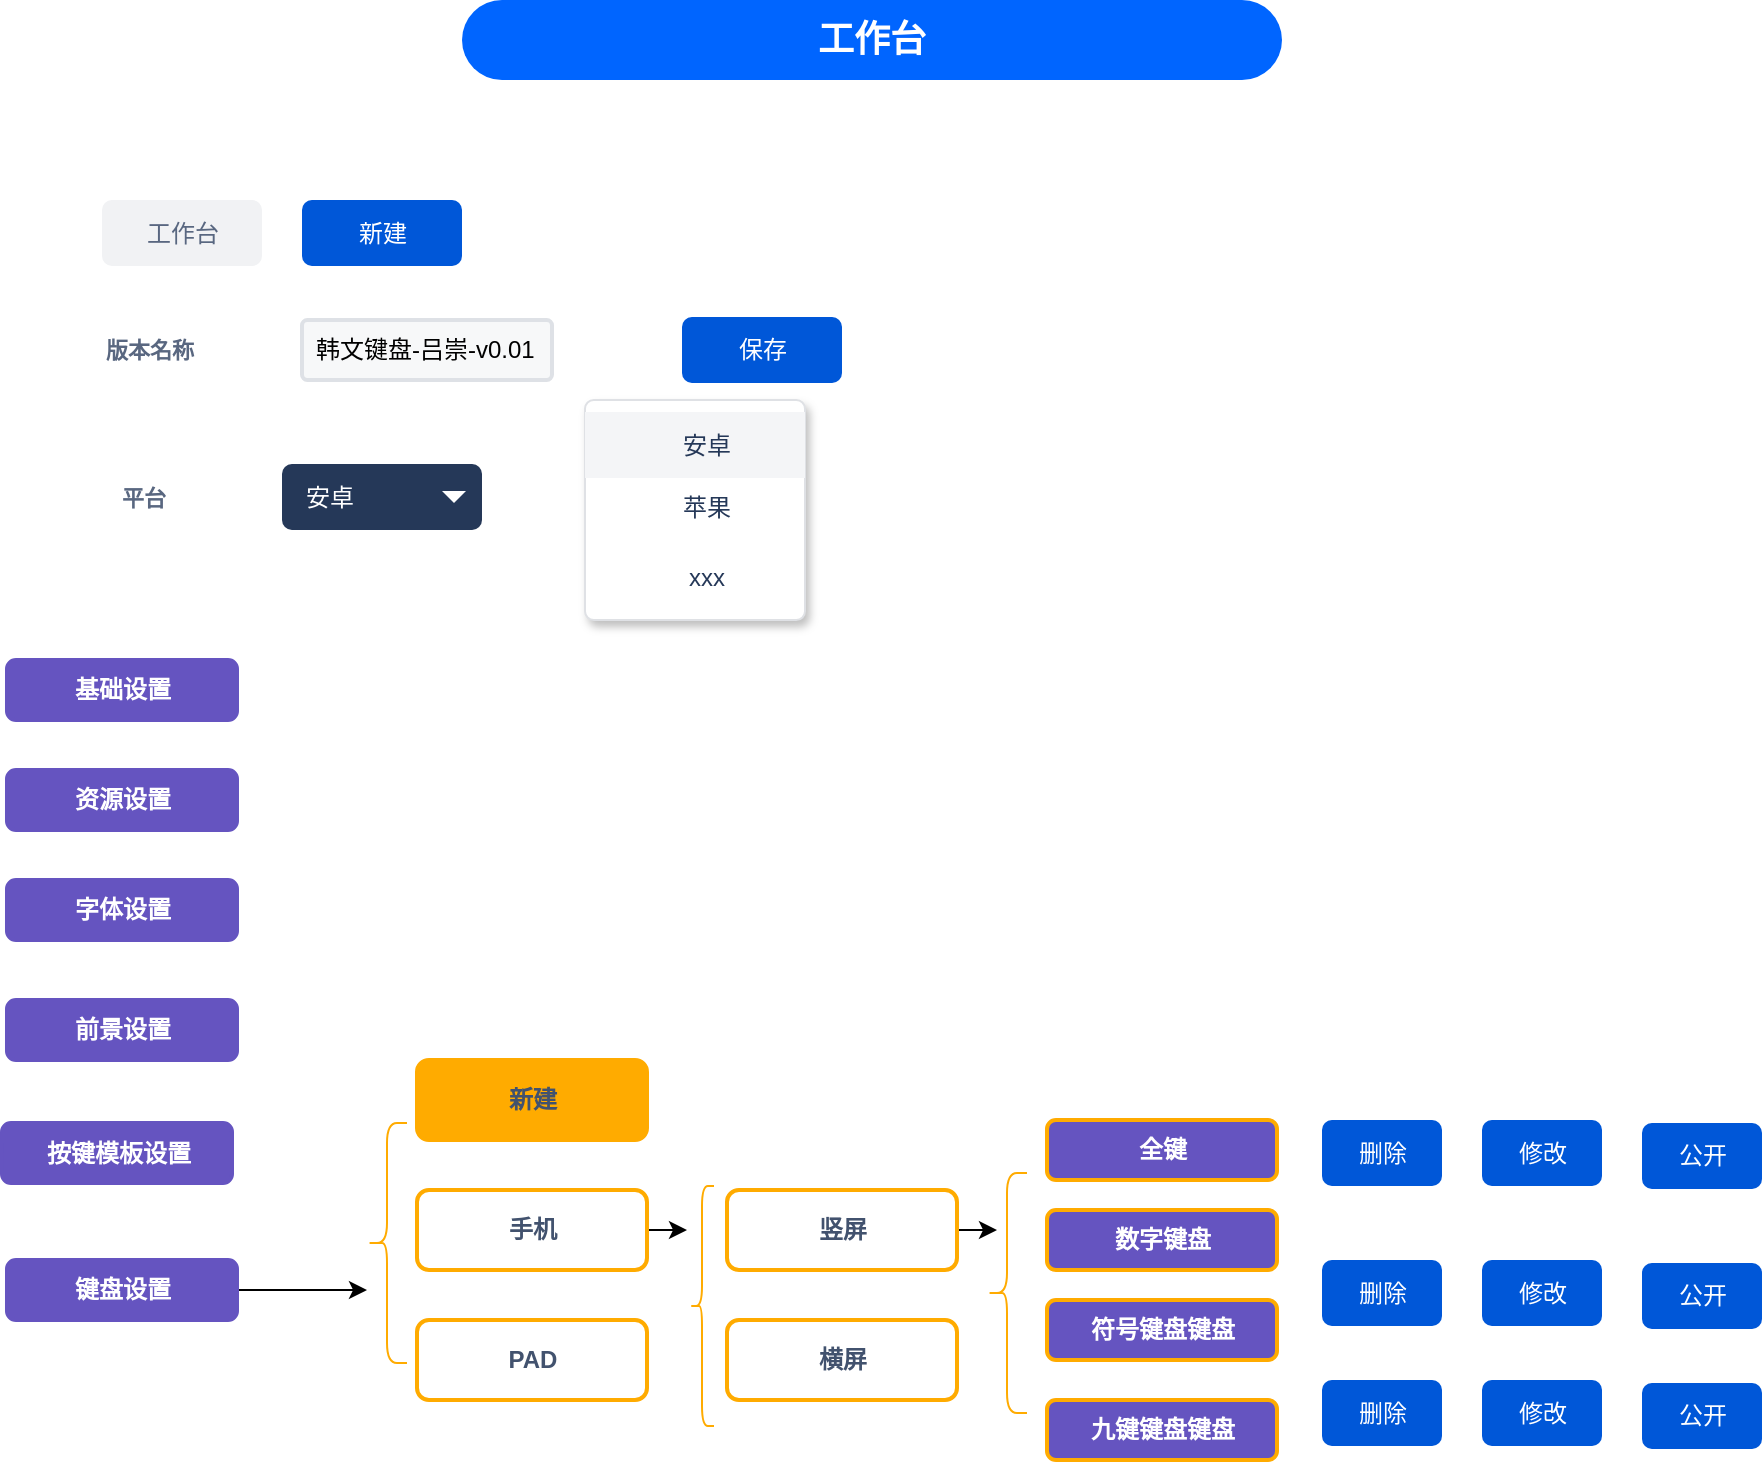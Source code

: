 <mxfile version="12.3.5" type="github" pages="1">
  <diagram id="4SOQRiWlkUt7vbGKZp-k" name="第 1 页">
    <mxGraphModel dx="1038" dy="572" grid="1" gridSize="10" guides="1" tooltips="1" connect="1" arrows="1" fold="1" page="1" pageScale="1" pageWidth="2339" pageHeight="3300" math="0" shadow="0">
      <root>
        <mxCell id="0"/>
        <mxCell id="1" parent="0"/>
        <mxCell id="qqPKt2ZozTsFfwZ2fv8y-1" value="工作台" style="rounded=1;fillColor=#0065FF;strokeColor=none;html=1;fontColor=#ffffff;align=center;verticalAlign=middle;whiteSpace=wrap;fontSize=18;fontStyle=1;arcSize=50" vertex="1" parent="1">
          <mxGeometry x="260" y="40" width="410" height="40" as="geometry"/>
        </mxCell>
        <mxCell id="qqPKt2ZozTsFfwZ2fv8y-2" value="新建" style="rounded=1;fillColor=#0057D8;align=center;strokeColor=none;html=1;fontColor=#ffffff;fontSize=12" vertex="1" parent="1">
          <mxGeometry x="180" y="140" width="80" height="33" as="geometry"/>
        </mxCell>
        <mxCell id="qqPKt2ZozTsFfwZ2fv8y-3" value="韩文键盘-吕崇-v0.01" style="rounded=1;arcSize=9;fillColor=#F7F8F9;align=left;spacingLeft=5;strokeColor=#DEE1E6;html=1;strokeWidth=2;fontSize=12" vertex="1" parent="1">
          <mxGeometry x="180" y="200" width="125" height="30" as="geometry"/>
        </mxCell>
        <mxCell id="qqPKt2ZozTsFfwZ2fv8y-4" value="版本名称" style="fillColor=none;strokeColor=none;html=1;fontSize=11;fontStyle=0;align=left;fontColor=#596780;fontStyle=1;fontSize=11" vertex="1" parent="1">
          <mxGeometry x="80" y="205" width="60" height="20" as="geometry"/>
        </mxCell>
        <mxCell id="qqPKt2ZozTsFfwZ2fv8y-7" value="保存" style="rounded=1;fillColor=#0057D8;align=center;strokeColor=none;html=1;fontColor=#ffffff;fontSize=12" vertex="1" parent="1">
          <mxGeometry x="370" y="198.5" width="80" height="33" as="geometry"/>
        </mxCell>
        <mxCell id="qqPKt2ZozTsFfwZ2fv8y-8" value="工作台" style="rounded=1;align=center;fillColor=#F1F2F4;strokeColor=none;html=1;fontColor=#596780;fontSize=12" vertex="1" parent="1">
          <mxGeometry x="80" y="140" width="80" height="33" as="geometry"/>
        </mxCell>
        <mxCell id="qqPKt2ZozTsFfwZ2fv8y-9" value="资源设置" style="dashed=0;html=1;rounded=1;fillColor=#6554C0;strokeColor=#6554C0;fontSize=12;align=center;fontStyle=1;strokeWidth=2;fontColor=#ffffff" vertex="1" parent="1">
          <mxGeometry x="32.5" y="425" width="115" height="30" as="geometry"/>
        </mxCell>
        <mxCell id="qqPKt2ZozTsFfwZ2fv8y-10" value="前景设置" style="dashed=0;html=1;rounded=1;fillColor=#6554C0;strokeColor=#6554C0;fontSize=12;align=center;fontStyle=1;strokeWidth=2;fontColor=#ffffff" vertex="1" parent="1">
          <mxGeometry x="32.5" y="540" width="115" height="30" as="geometry"/>
        </mxCell>
        <mxCell id="qqPKt2ZozTsFfwZ2fv8y-11" value="字体设置" style="dashed=0;html=1;rounded=1;fillColor=#6554C0;strokeColor=#6554C0;fontSize=12;align=center;fontStyle=1;strokeWidth=2;fontColor=#ffffff" vertex="1" parent="1">
          <mxGeometry x="32.5" y="480" width="115" height="30" as="geometry"/>
        </mxCell>
        <mxCell id="qqPKt2ZozTsFfwZ2fv8y-12" value="基础设置" style="dashed=0;html=1;rounded=1;fillColor=#6554C0;strokeColor=#6554C0;fontSize=12;align=center;fontStyle=1;strokeWidth=2;fontColor=#ffffff" vertex="1" parent="1">
          <mxGeometry x="32.5" y="370" width="115" height="30" as="geometry"/>
        </mxCell>
        <mxCell id="qqPKt2ZozTsFfwZ2fv8y-20" style="edgeStyle=orthogonalEdgeStyle;rounded=0;orthogonalLoop=1;jettySize=auto;html=1;" edge="1" parent="1" source="qqPKt2ZozTsFfwZ2fv8y-13">
          <mxGeometry relative="1" as="geometry">
            <mxPoint x="212.5" y="685" as="targetPoint"/>
          </mxGeometry>
        </mxCell>
        <mxCell id="qqPKt2ZozTsFfwZ2fv8y-13" value="键盘设置" style="dashed=0;html=1;rounded=1;fillColor=#6554C0;strokeColor=#6554C0;fontSize=12;align=center;fontStyle=1;strokeWidth=2;fontColor=#ffffff" vertex="1" parent="1">
          <mxGeometry x="32.5" y="670" width="115" height="30" as="geometry"/>
        </mxCell>
        <mxCell id="qqPKt2ZozTsFfwZ2fv8y-22" style="edgeStyle=orthogonalEdgeStyle;rounded=0;orthogonalLoop=1;jettySize=auto;html=1;" edge="1" parent="1" source="qqPKt2ZozTsFfwZ2fv8y-14">
          <mxGeometry relative="1" as="geometry">
            <mxPoint x="527.5" y="655" as="targetPoint"/>
          </mxGeometry>
        </mxCell>
        <mxCell id="qqPKt2ZozTsFfwZ2fv8y-14" value="竖屏" style="dashed=0;html=1;rounded=1;strokeColor=#FFAB00;fontSize=12;align=center;fontStyle=1;strokeWidth=2;fontColor=#42526E" vertex="1" parent="1">
          <mxGeometry x="392.5" y="635" width="115" height="40" as="geometry"/>
        </mxCell>
        <mxCell id="qqPKt2ZozTsFfwZ2fv8y-15" value="横屏" style="dashed=0;html=1;rounded=1;strokeColor=#FFAB00;fontSize=12;align=center;fontStyle=1;strokeWidth=2;fontColor=#42526E" vertex="1" parent="1">
          <mxGeometry x="392.5" y="700" width="115" height="40" as="geometry"/>
        </mxCell>
        <mxCell id="qqPKt2ZozTsFfwZ2fv8y-16" value="全键" style="dashed=0;html=1;rounded=1;fillColor=#6554C0;strokeColor=#FFAB00;fontSize=12;align=center;fontStyle=1;strokeWidth=2;fontColor=#ffffff" vertex="1" parent="1">
          <mxGeometry x="552.5" y="600" width="115" height="30" as="geometry"/>
        </mxCell>
        <mxCell id="qqPKt2ZozTsFfwZ2fv8y-17" value="数字键盘" style="dashed=0;html=1;rounded=1;fillColor=#6554C0;strokeColor=#FFAB00;fontSize=12;align=center;fontStyle=1;strokeWidth=2;fontColor=#ffffff" vertex="1" parent="1">
          <mxGeometry x="552.5" y="645" width="115" height="30" as="geometry"/>
        </mxCell>
        <mxCell id="qqPKt2ZozTsFfwZ2fv8y-18" value="符号键盘键盘" style="dashed=0;html=1;rounded=1;fillColor=#6554C0;strokeColor=#FFAB00;fontSize=12;align=center;fontStyle=1;strokeWidth=2;fontColor=#ffffff" vertex="1" parent="1">
          <mxGeometry x="552.5" y="690" width="115" height="30" as="geometry"/>
        </mxCell>
        <mxCell id="qqPKt2ZozTsFfwZ2fv8y-19" value="九键键盘键盘" style="dashed=0;html=1;rounded=1;fillColor=#6554C0;strokeColor=#FFAB00;fontSize=12;align=center;fontStyle=1;strokeWidth=2;fontColor=#ffffff" vertex="1" parent="1">
          <mxGeometry x="552.5" y="740" width="115" height="30" as="geometry"/>
        </mxCell>
        <mxCell id="qqPKt2ZozTsFfwZ2fv8y-33" value="安卓" style="rounded=1;fillColor=#253858;strokeColor=none;html=1;fontColor=#ffffff;align=left;fontSize=12;spacingLeft=10" vertex="1" parent="1">
          <mxGeometry x="170" y="272" width="100" height="33" as="geometry"/>
        </mxCell>
        <mxCell id="qqPKt2ZozTsFfwZ2fv8y-34" value="" style="shape=triangle;direction=south;fillColor=#ffffff;strokeColor=none;html=1" vertex="1" parent="qqPKt2ZozTsFfwZ2fv8y-33">
          <mxGeometry x="1" y="0.5" width="12" height="6" relative="1" as="geometry">
            <mxPoint x="-20" y="-3" as="offset"/>
          </mxGeometry>
        </mxCell>
        <mxCell id="qqPKt2ZozTsFfwZ2fv8y-35" value="" style="rounded=1;fillColor=#ffffff;strokeColor=#DFE1E5;shadow=1;html=1;arcSize=4;align=center;" vertex="1" parent="1">
          <mxGeometry x="321.5" y="240" width="110" height="110" as="geometry"/>
        </mxCell>
        <mxCell id="qqPKt2ZozTsFfwZ2fv8y-36" value="安卓" style="rounded=0;fillColor=#F4F5F7;strokeColor=none;shadow=0;html=1;align=center;fontSize=12;spacingLeft=10;fontColor=#253858;resizeWidth=1" vertex="1" parent="qqPKt2ZozTsFfwZ2fv8y-35">
          <mxGeometry width="110" height="33" relative="1" as="geometry">
            <mxPoint y="6" as="offset"/>
          </mxGeometry>
        </mxCell>
        <mxCell id="qqPKt2ZozTsFfwZ2fv8y-37" value="苹果" style="rounded=0;fillColor=none;strokeColor=none;shadow=0;html=1;align=center;fontSize=12;spacingLeft=10;fontColor=#253858;resizeWidth=1" vertex="1" parent="qqPKt2ZozTsFfwZ2fv8y-35">
          <mxGeometry width="110" height="30" relative="1" as="geometry">
            <mxPoint y="39" as="offset"/>
          </mxGeometry>
        </mxCell>
        <mxCell id="qqPKt2ZozTsFfwZ2fv8y-38" value="xxx" style="rounded=0;fillColor=none;strokeColor=none;shadow=0;html=1;align=center;fontSize=12;spacingLeft=10;fontColor=#253858;resizeWidth=1" vertex="1" parent="qqPKt2ZozTsFfwZ2fv8y-35">
          <mxGeometry width="110" height="33" relative="1" as="geometry">
            <mxPoint y="72" as="offset"/>
          </mxGeometry>
        </mxCell>
        <mxCell id="qqPKt2ZozTsFfwZ2fv8y-39" value="平台" style="fillColor=none;strokeColor=none;html=1;fontSize=11;fontStyle=0;align=left;fontColor=#596780;fontStyle=1;fontSize=11" vertex="1" parent="1">
          <mxGeometry x="87.5" y="278.5" width="60" height="20" as="geometry"/>
        </mxCell>
        <mxCell id="qqPKt2ZozTsFfwZ2fv8y-40" value="新建" style="dashed=0;html=1;rounded=1;strokeColor=#FFAB00;fontSize=12;align=center;fontStyle=1;strokeWidth=2;fontColor=#42526E;fillColor=#FFAB00;" vertex="1" parent="1">
          <mxGeometry x="237.5" y="570" width="115" height="40" as="geometry"/>
        </mxCell>
        <mxCell id="qqPKt2ZozTsFfwZ2fv8y-41" value="删除" style="rounded=1;fillColor=#0057D8;align=center;strokeColor=none;html=1;fontColor=#ffffff;fontSize=12" vertex="1" parent="1">
          <mxGeometry x="690" y="600" width="60" height="33" as="geometry"/>
        </mxCell>
        <mxCell id="qqPKt2ZozTsFfwZ2fv8y-42" value="修改" style="rounded=1;fillColor=#0057D8;align=center;strokeColor=none;html=1;fontColor=#ffffff;fontSize=12" vertex="1" parent="1">
          <mxGeometry x="770" y="600" width="60" height="33" as="geometry"/>
        </mxCell>
        <mxCell id="qqPKt2ZozTsFfwZ2fv8y-43" value="删除" style="rounded=1;fillColor=#0057D8;align=center;strokeColor=none;html=1;fontColor=#ffffff;fontSize=12" vertex="1" parent="1">
          <mxGeometry x="690" y="670" width="60" height="33" as="geometry"/>
        </mxCell>
        <mxCell id="qqPKt2ZozTsFfwZ2fv8y-44" value="修改" style="rounded=1;fillColor=#0057D8;align=center;strokeColor=none;html=1;fontColor=#ffffff;fontSize=12" vertex="1" parent="1">
          <mxGeometry x="770" y="670" width="60" height="33" as="geometry"/>
        </mxCell>
        <mxCell id="qqPKt2ZozTsFfwZ2fv8y-45" value="删除" style="rounded=1;fillColor=#0057D8;align=center;strokeColor=none;html=1;fontColor=#ffffff;fontSize=12" vertex="1" parent="1">
          <mxGeometry x="690" y="730" width="60" height="33" as="geometry"/>
        </mxCell>
        <mxCell id="qqPKt2ZozTsFfwZ2fv8y-46" value="修改" style="rounded=1;fillColor=#0057D8;align=center;strokeColor=none;html=1;fontColor=#ffffff;fontSize=12" vertex="1" parent="1">
          <mxGeometry x="770" y="730" width="60" height="33" as="geometry"/>
        </mxCell>
        <mxCell id="qqPKt2ZozTsFfwZ2fv8y-49" value="" style="edgeStyle=orthogonalEdgeStyle;rounded=0;orthogonalLoop=1;jettySize=auto;html=1;" edge="1" parent="1" source="qqPKt2ZozTsFfwZ2fv8y-47">
          <mxGeometry relative="1" as="geometry">
            <mxPoint x="372.5" y="655" as="targetPoint"/>
          </mxGeometry>
        </mxCell>
        <mxCell id="qqPKt2ZozTsFfwZ2fv8y-47" value="手机" style="dashed=0;html=1;rounded=1;strokeColor=#FFAB00;fontSize=12;align=center;fontStyle=1;strokeWidth=2;fontColor=#42526E" vertex="1" parent="1">
          <mxGeometry x="237.5" y="635" width="115" height="40" as="geometry"/>
        </mxCell>
        <mxCell id="qqPKt2ZozTsFfwZ2fv8y-48" value="PAD" style="dashed=0;html=1;rounded=1;strokeColor=#FFAB00;fontSize=12;align=center;fontStyle=1;strokeWidth=2;fontColor=#42526E" vertex="1" parent="1">
          <mxGeometry x="237.5" y="700" width="115" height="40" as="geometry"/>
        </mxCell>
        <mxCell id="qqPKt2ZozTsFfwZ2fv8y-50" value="按键模板设置" style="dashed=0;html=1;rounded=1;fillColor=#6554C0;strokeColor=#6554C0;fontSize=12;align=center;fontStyle=1;strokeWidth=2;fontColor=#ffffff" vertex="1" parent="1">
          <mxGeometry x="30" y="601.5" width="115" height="30" as="geometry"/>
        </mxCell>
        <mxCell id="qqPKt2ZozTsFfwZ2fv8y-51" value="" style="shape=curlyBracket;whiteSpace=wrap;html=1;rounded=1;strokeColor=#FFAB00;fillColor=#FFAB00;" vertex="1" parent="1">
          <mxGeometry x="212.5" y="601.5" width="20" height="120" as="geometry"/>
        </mxCell>
        <mxCell id="qqPKt2ZozTsFfwZ2fv8y-52" value="" style="shape=curlyBracket;whiteSpace=wrap;html=1;rounded=1;strokeColor=#FFAB00;fillColor=#FFAB00;" vertex="1" parent="1">
          <mxGeometry x="374" y="633" width="12" height="120" as="geometry"/>
        </mxCell>
        <mxCell id="qqPKt2ZozTsFfwZ2fv8y-53" value="" style="shape=curlyBracket;whiteSpace=wrap;html=1;rounded=1;strokeColor=#FFAB00;fillColor=#FFAB00;" vertex="1" parent="1">
          <mxGeometry x="522.5" y="626.5" width="20" height="120" as="geometry"/>
        </mxCell>
        <mxCell id="qqPKt2ZozTsFfwZ2fv8y-54" value="公开" style="rounded=1;fillColor=#0057D8;align=center;strokeColor=none;html=1;fontColor=#ffffff;fontSize=12" vertex="1" parent="1">
          <mxGeometry x="850" y="601.5" width="60" height="33" as="geometry"/>
        </mxCell>
        <mxCell id="qqPKt2ZozTsFfwZ2fv8y-55" value="公开" style="rounded=1;fillColor=#0057D8;align=center;strokeColor=none;html=1;fontColor=#ffffff;fontSize=12" vertex="1" parent="1">
          <mxGeometry x="850" y="671.5" width="60" height="33" as="geometry"/>
        </mxCell>
        <mxCell id="qqPKt2ZozTsFfwZ2fv8y-56" value="公开" style="rounded=1;fillColor=#0057D8;align=center;strokeColor=none;html=1;fontColor=#ffffff;fontSize=12" vertex="1" parent="1">
          <mxGeometry x="850" y="731.5" width="60" height="33" as="geometry"/>
        </mxCell>
      </root>
    </mxGraphModel>
  </diagram>
</mxfile>
